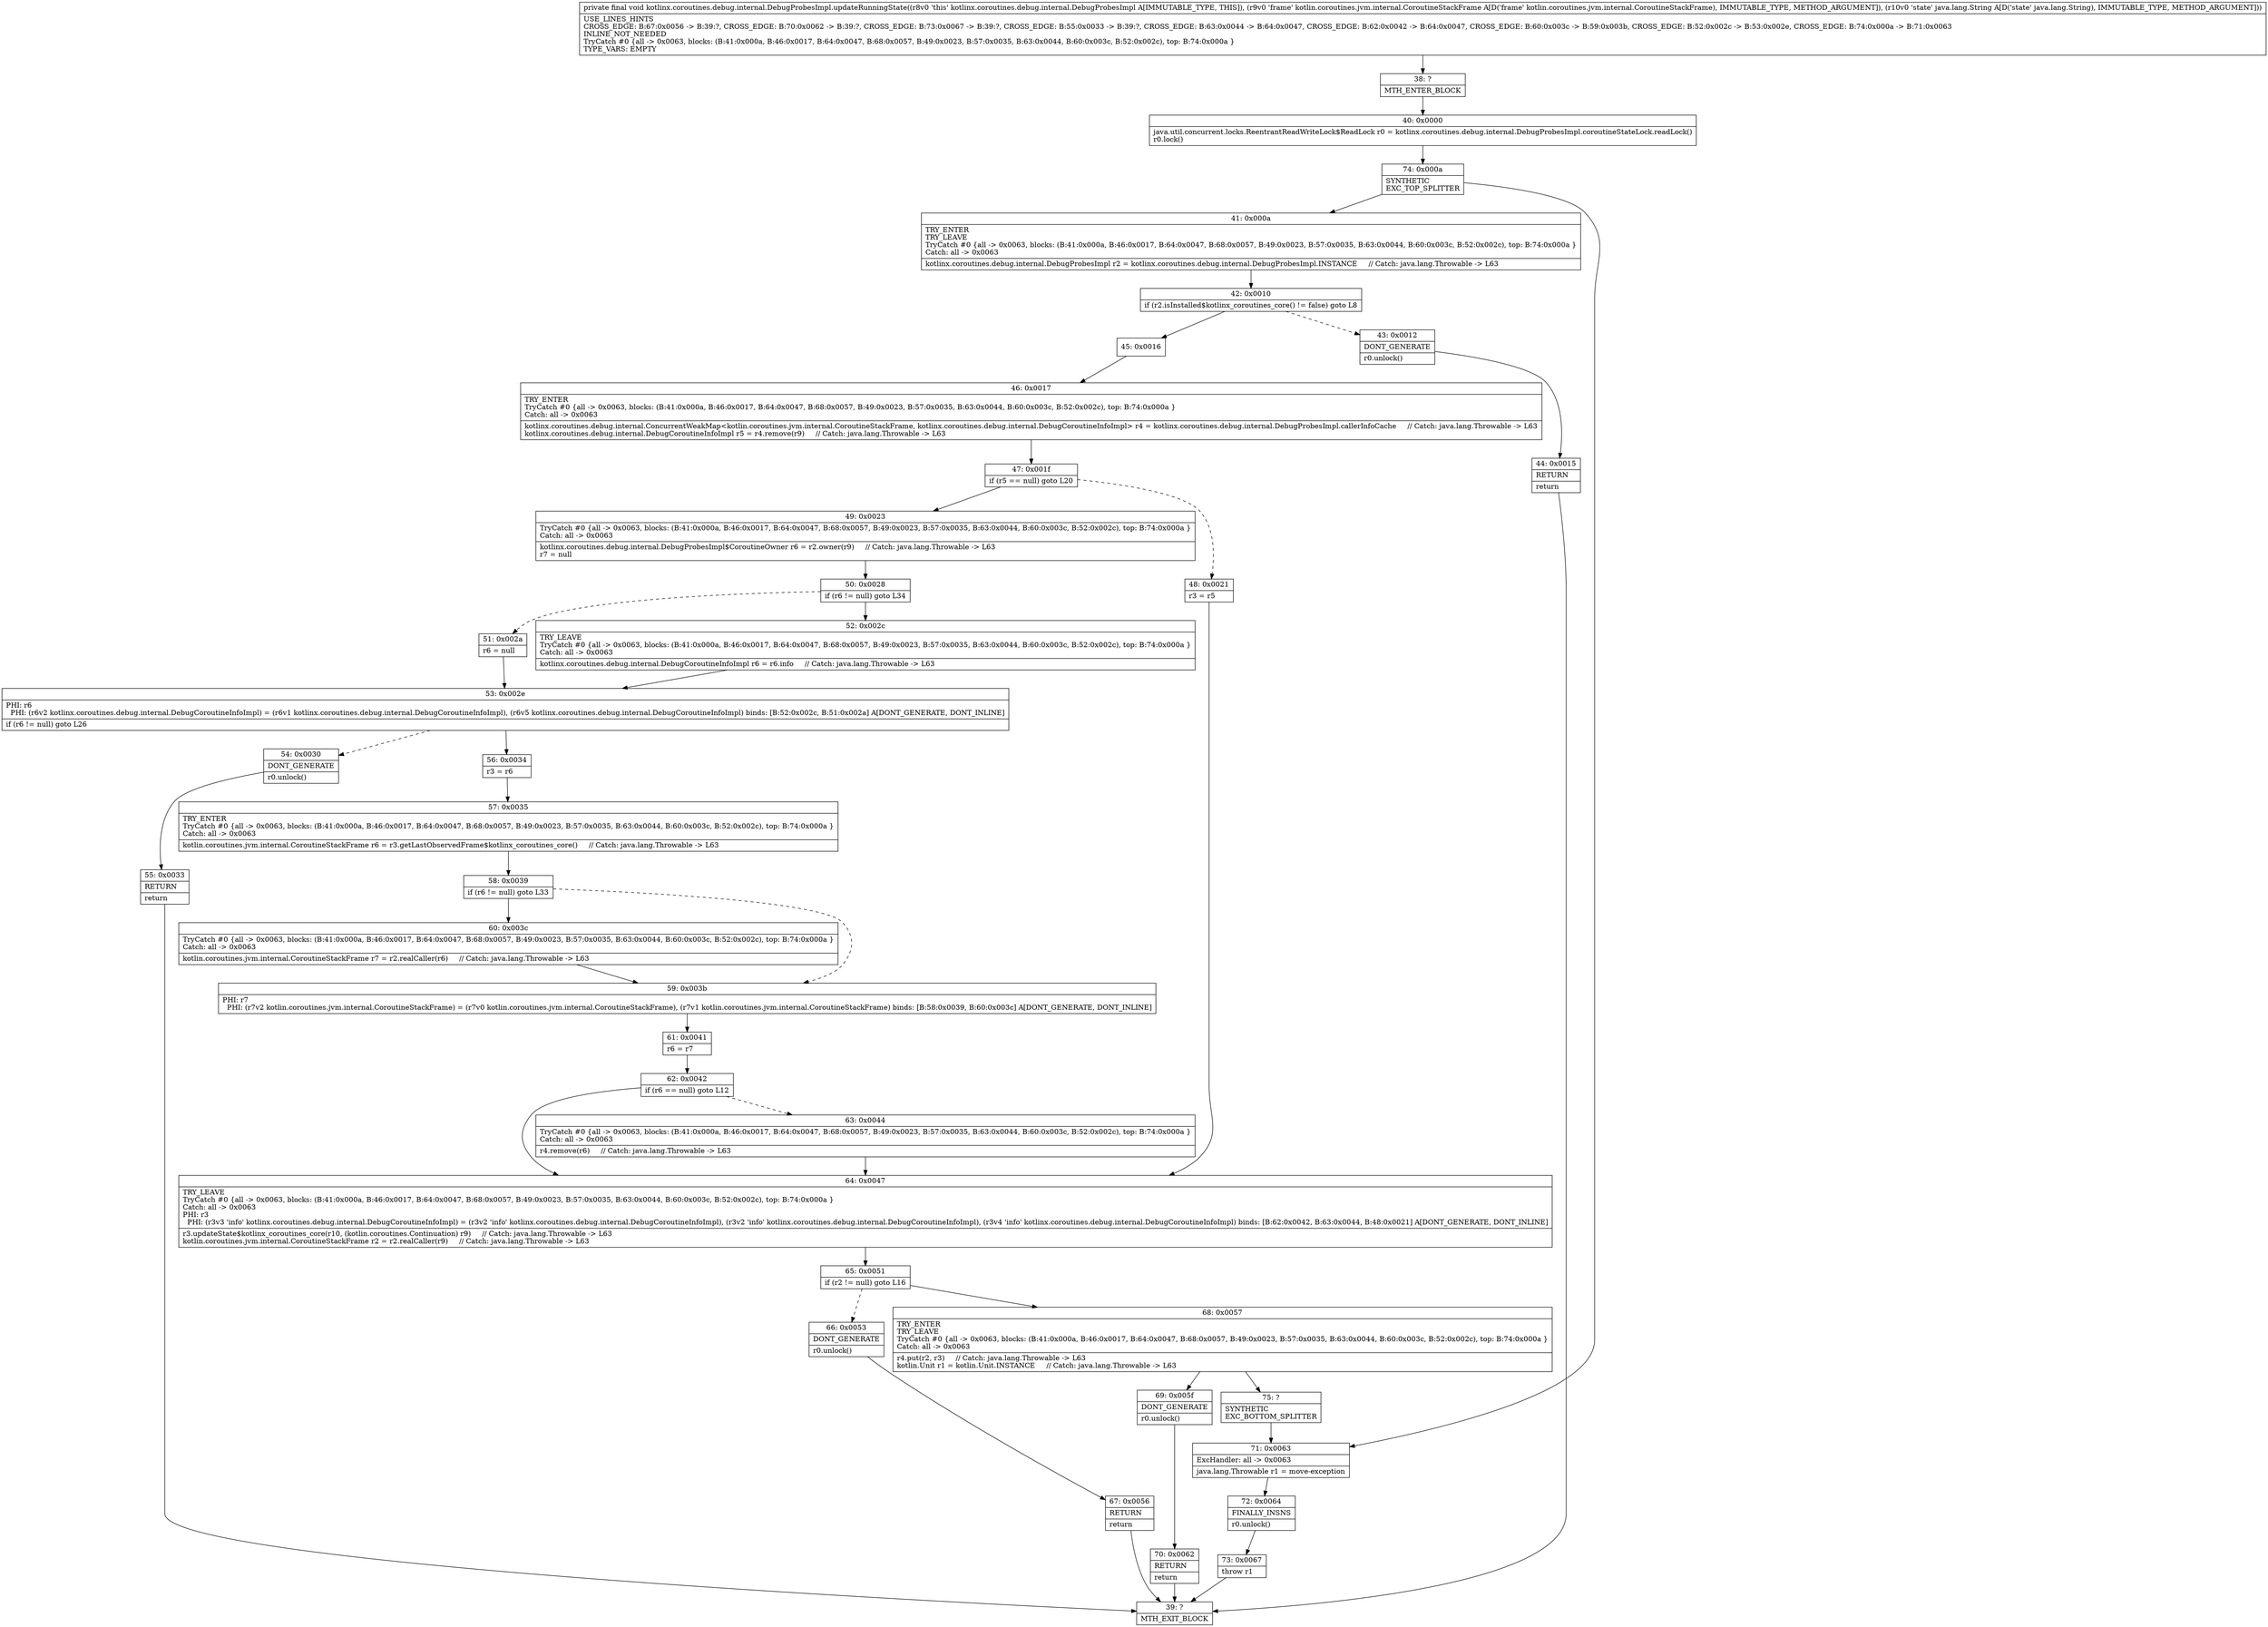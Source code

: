 digraph "CFG forkotlinx.coroutines.debug.internal.DebugProbesImpl.updateRunningState(Lkotlin\/coroutines\/jvm\/internal\/CoroutineStackFrame;Ljava\/lang\/String;)V" {
Node_38 [shape=record,label="{38\:\ ?|MTH_ENTER_BLOCK\l}"];
Node_40 [shape=record,label="{40\:\ 0x0000|java.util.concurrent.locks.ReentrantReadWriteLock$ReadLock r0 = kotlinx.coroutines.debug.internal.DebugProbesImpl.coroutineStateLock.readLock()\lr0.lock()\l}"];
Node_74 [shape=record,label="{74\:\ 0x000a|SYNTHETIC\lEXC_TOP_SPLITTER\l}"];
Node_41 [shape=record,label="{41\:\ 0x000a|TRY_ENTER\lTRY_LEAVE\lTryCatch #0 \{all \-\> 0x0063, blocks: (B:41:0x000a, B:46:0x0017, B:64:0x0047, B:68:0x0057, B:49:0x0023, B:57:0x0035, B:63:0x0044, B:60:0x003c, B:52:0x002c), top: B:74:0x000a \}\lCatch: all \-\> 0x0063\l|kotlinx.coroutines.debug.internal.DebugProbesImpl r2 = kotlinx.coroutines.debug.internal.DebugProbesImpl.INSTANCE     \/\/ Catch: java.lang.Throwable \-\> L63\l}"];
Node_42 [shape=record,label="{42\:\ 0x0010|if (r2.isInstalled$kotlinx_coroutines_core() != false) goto L8\l}"];
Node_43 [shape=record,label="{43\:\ 0x0012|DONT_GENERATE\l|r0.unlock()\l}"];
Node_44 [shape=record,label="{44\:\ 0x0015|RETURN\l|return\l}"];
Node_39 [shape=record,label="{39\:\ ?|MTH_EXIT_BLOCK\l}"];
Node_45 [shape=record,label="{45\:\ 0x0016}"];
Node_46 [shape=record,label="{46\:\ 0x0017|TRY_ENTER\lTryCatch #0 \{all \-\> 0x0063, blocks: (B:41:0x000a, B:46:0x0017, B:64:0x0047, B:68:0x0057, B:49:0x0023, B:57:0x0035, B:63:0x0044, B:60:0x003c, B:52:0x002c), top: B:74:0x000a \}\lCatch: all \-\> 0x0063\l|kotlinx.coroutines.debug.internal.ConcurrentWeakMap\<kotlin.coroutines.jvm.internal.CoroutineStackFrame, kotlinx.coroutines.debug.internal.DebugCoroutineInfoImpl\> r4 = kotlinx.coroutines.debug.internal.DebugProbesImpl.callerInfoCache     \/\/ Catch: java.lang.Throwable \-\> L63\lkotlinx.coroutines.debug.internal.DebugCoroutineInfoImpl r5 = r4.remove(r9)     \/\/ Catch: java.lang.Throwable \-\> L63\l}"];
Node_47 [shape=record,label="{47\:\ 0x001f|if (r5 == null) goto L20\l}"];
Node_48 [shape=record,label="{48\:\ 0x0021|r3 = r5\l}"];
Node_64 [shape=record,label="{64\:\ 0x0047|TRY_LEAVE\lTryCatch #0 \{all \-\> 0x0063, blocks: (B:41:0x000a, B:46:0x0017, B:64:0x0047, B:68:0x0057, B:49:0x0023, B:57:0x0035, B:63:0x0044, B:60:0x003c, B:52:0x002c), top: B:74:0x000a \}\lCatch: all \-\> 0x0063\lPHI: r3 \l  PHI: (r3v3 'info' kotlinx.coroutines.debug.internal.DebugCoroutineInfoImpl) = (r3v2 'info' kotlinx.coroutines.debug.internal.DebugCoroutineInfoImpl), (r3v2 'info' kotlinx.coroutines.debug.internal.DebugCoroutineInfoImpl), (r3v4 'info' kotlinx.coroutines.debug.internal.DebugCoroutineInfoImpl) binds: [B:62:0x0042, B:63:0x0044, B:48:0x0021] A[DONT_GENERATE, DONT_INLINE]\l|r3.updateState$kotlinx_coroutines_core(r10, (kotlin.coroutines.Continuation) r9)     \/\/ Catch: java.lang.Throwable \-\> L63\lkotlin.coroutines.jvm.internal.CoroutineStackFrame r2 = r2.realCaller(r9)     \/\/ Catch: java.lang.Throwable \-\> L63\l}"];
Node_65 [shape=record,label="{65\:\ 0x0051|if (r2 != null) goto L16\l}"];
Node_66 [shape=record,label="{66\:\ 0x0053|DONT_GENERATE\l|r0.unlock()\l}"];
Node_67 [shape=record,label="{67\:\ 0x0056|RETURN\l|return\l}"];
Node_68 [shape=record,label="{68\:\ 0x0057|TRY_ENTER\lTRY_LEAVE\lTryCatch #0 \{all \-\> 0x0063, blocks: (B:41:0x000a, B:46:0x0017, B:64:0x0047, B:68:0x0057, B:49:0x0023, B:57:0x0035, B:63:0x0044, B:60:0x003c, B:52:0x002c), top: B:74:0x000a \}\lCatch: all \-\> 0x0063\l|r4.put(r2, r3)     \/\/ Catch: java.lang.Throwable \-\> L63\lkotlin.Unit r1 = kotlin.Unit.INSTANCE     \/\/ Catch: java.lang.Throwable \-\> L63\l}"];
Node_69 [shape=record,label="{69\:\ 0x005f|DONT_GENERATE\l|r0.unlock()\l}"];
Node_70 [shape=record,label="{70\:\ 0x0062|RETURN\l|return\l}"];
Node_75 [shape=record,label="{75\:\ ?|SYNTHETIC\lEXC_BOTTOM_SPLITTER\l}"];
Node_49 [shape=record,label="{49\:\ 0x0023|TryCatch #0 \{all \-\> 0x0063, blocks: (B:41:0x000a, B:46:0x0017, B:64:0x0047, B:68:0x0057, B:49:0x0023, B:57:0x0035, B:63:0x0044, B:60:0x003c, B:52:0x002c), top: B:74:0x000a \}\lCatch: all \-\> 0x0063\l|kotlinx.coroutines.debug.internal.DebugProbesImpl$CoroutineOwner r6 = r2.owner(r9)     \/\/ Catch: java.lang.Throwable \-\> L63\lr7 = null\l}"];
Node_50 [shape=record,label="{50\:\ 0x0028|if (r6 != null) goto L34\l}"];
Node_51 [shape=record,label="{51\:\ 0x002a|r6 = null\l}"];
Node_53 [shape=record,label="{53\:\ 0x002e|PHI: r6 \l  PHI: (r6v2 kotlinx.coroutines.debug.internal.DebugCoroutineInfoImpl) = (r6v1 kotlinx.coroutines.debug.internal.DebugCoroutineInfoImpl), (r6v5 kotlinx.coroutines.debug.internal.DebugCoroutineInfoImpl) binds: [B:52:0x002c, B:51:0x002a] A[DONT_GENERATE, DONT_INLINE]\l|if (r6 != null) goto L26\l}"];
Node_54 [shape=record,label="{54\:\ 0x0030|DONT_GENERATE\l|r0.unlock()\l}"];
Node_55 [shape=record,label="{55\:\ 0x0033|RETURN\l|return\l}"];
Node_56 [shape=record,label="{56\:\ 0x0034|r3 = r6\l}"];
Node_57 [shape=record,label="{57\:\ 0x0035|TRY_ENTER\lTryCatch #0 \{all \-\> 0x0063, blocks: (B:41:0x000a, B:46:0x0017, B:64:0x0047, B:68:0x0057, B:49:0x0023, B:57:0x0035, B:63:0x0044, B:60:0x003c, B:52:0x002c), top: B:74:0x000a \}\lCatch: all \-\> 0x0063\l|kotlin.coroutines.jvm.internal.CoroutineStackFrame r6 = r3.getLastObservedFrame$kotlinx_coroutines_core()     \/\/ Catch: java.lang.Throwable \-\> L63\l}"];
Node_58 [shape=record,label="{58\:\ 0x0039|if (r6 != null) goto L33\l}"];
Node_59 [shape=record,label="{59\:\ 0x003b|PHI: r7 \l  PHI: (r7v2 kotlin.coroutines.jvm.internal.CoroutineStackFrame) = (r7v0 kotlin.coroutines.jvm.internal.CoroutineStackFrame), (r7v1 kotlin.coroutines.jvm.internal.CoroutineStackFrame) binds: [B:58:0x0039, B:60:0x003c] A[DONT_GENERATE, DONT_INLINE]\l}"];
Node_61 [shape=record,label="{61\:\ 0x0041|r6 = r7\l}"];
Node_62 [shape=record,label="{62\:\ 0x0042|if (r6 == null) goto L12\l}"];
Node_63 [shape=record,label="{63\:\ 0x0044|TryCatch #0 \{all \-\> 0x0063, blocks: (B:41:0x000a, B:46:0x0017, B:64:0x0047, B:68:0x0057, B:49:0x0023, B:57:0x0035, B:63:0x0044, B:60:0x003c, B:52:0x002c), top: B:74:0x000a \}\lCatch: all \-\> 0x0063\l|r4.remove(r6)     \/\/ Catch: java.lang.Throwable \-\> L63\l}"];
Node_60 [shape=record,label="{60\:\ 0x003c|TryCatch #0 \{all \-\> 0x0063, blocks: (B:41:0x000a, B:46:0x0017, B:64:0x0047, B:68:0x0057, B:49:0x0023, B:57:0x0035, B:63:0x0044, B:60:0x003c, B:52:0x002c), top: B:74:0x000a \}\lCatch: all \-\> 0x0063\l|kotlin.coroutines.jvm.internal.CoroutineStackFrame r7 = r2.realCaller(r6)     \/\/ Catch: java.lang.Throwable \-\> L63\l}"];
Node_52 [shape=record,label="{52\:\ 0x002c|TRY_LEAVE\lTryCatch #0 \{all \-\> 0x0063, blocks: (B:41:0x000a, B:46:0x0017, B:64:0x0047, B:68:0x0057, B:49:0x0023, B:57:0x0035, B:63:0x0044, B:60:0x003c, B:52:0x002c), top: B:74:0x000a \}\lCatch: all \-\> 0x0063\l|kotlinx.coroutines.debug.internal.DebugCoroutineInfoImpl r6 = r6.info     \/\/ Catch: java.lang.Throwable \-\> L63\l}"];
Node_71 [shape=record,label="{71\:\ 0x0063|ExcHandler: all \-\> 0x0063\l|java.lang.Throwable r1 = move\-exception\l}"];
Node_72 [shape=record,label="{72\:\ 0x0064|FINALLY_INSNS\l|r0.unlock()\l}"];
Node_73 [shape=record,label="{73\:\ 0x0067|throw r1\l}"];
MethodNode[shape=record,label="{private final void kotlinx.coroutines.debug.internal.DebugProbesImpl.updateRunningState((r8v0 'this' kotlinx.coroutines.debug.internal.DebugProbesImpl A[IMMUTABLE_TYPE, THIS]), (r9v0 'frame' kotlin.coroutines.jvm.internal.CoroutineStackFrame A[D('frame' kotlin.coroutines.jvm.internal.CoroutineStackFrame), IMMUTABLE_TYPE, METHOD_ARGUMENT]), (r10v0 'state' java.lang.String A[D('state' java.lang.String), IMMUTABLE_TYPE, METHOD_ARGUMENT]))  | USE_LINES_HINTS\lCROSS_EDGE: B:67:0x0056 \-\> B:39:?, CROSS_EDGE: B:70:0x0062 \-\> B:39:?, CROSS_EDGE: B:73:0x0067 \-\> B:39:?, CROSS_EDGE: B:55:0x0033 \-\> B:39:?, CROSS_EDGE: B:63:0x0044 \-\> B:64:0x0047, CROSS_EDGE: B:62:0x0042 \-\> B:64:0x0047, CROSS_EDGE: B:60:0x003c \-\> B:59:0x003b, CROSS_EDGE: B:52:0x002c \-\> B:53:0x002e, CROSS_EDGE: B:74:0x000a \-\> B:71:0x0063\lINLINE_NOT_NEEDED\lTryCatch #0 \{all \-\> 0x0063, blocks: (B:41:0x000a, B:46:0x0017, B:64:0x0047, B:68:0x0057, B:49:0x0023, B:57:0x0035, B:63:0x0044, B:60:0x003c, B:52:0x002c), top: B:74:0x000a \}\lTYPE_VARS: EMPTY\l}"];
MethodNode -> Node_38;Node_38 -> Node_40;
Node_40 -> Node_74;
Node_74 -> Node_41;
Node_74 -> Node_71;
Node_41 -> Node_42;
Node_42 -> Node_43[style=dashed];
Node_42 -> Node_45;
Node_43 -> Node_44;
Node_44 -> Node_39;
Node_45 -> Node_46;
Node_46 -> Node_47;
Node_47 -> Node_48[style=dashed];
Node_47 -> Node_49;
Node_48 -> Node_64;
Node_64 -> Node_65;
Node_65 -> Node_66[style=dashed];
Node_65 -> Node_68;
Node_66 -> Node_67;
Node_67 -> Node_39;
Node_68 -> Node_69;
Node_68 -> Node_75;
Node_69 -> Node_70;
Node_70 -> Node_39;
Node_75 -> Node_71;
Node_49 -> Node_50;
Node_50 -> Node_51[style=dashed];
Node_50 -> Node_52;
Node_51 -> Node_53;
Node_53 -> Node_54[style=dashed];
Node_53 -> Node_56;
Node_54 -> Node_55;
Node_55 -> Node_39;
Node_56 -> Node_57;
Node_57 -> Node_58;
Node_58 -> Node_59[style=dashed];
Node_58 -> Node_60;
Node_59 -> Node_61;
Node_61 -> Node_62;
Node_62 -> Node_63[style=dashed];
Node_62 -> Node_64;
Node_63 -> Node_64;
Node_60 -> Node_59;
Node_52 -> Node_53;
Node_71 -> Node_72;
Node_72 -> Node_73;
Node_73 -> Node_39;
}

